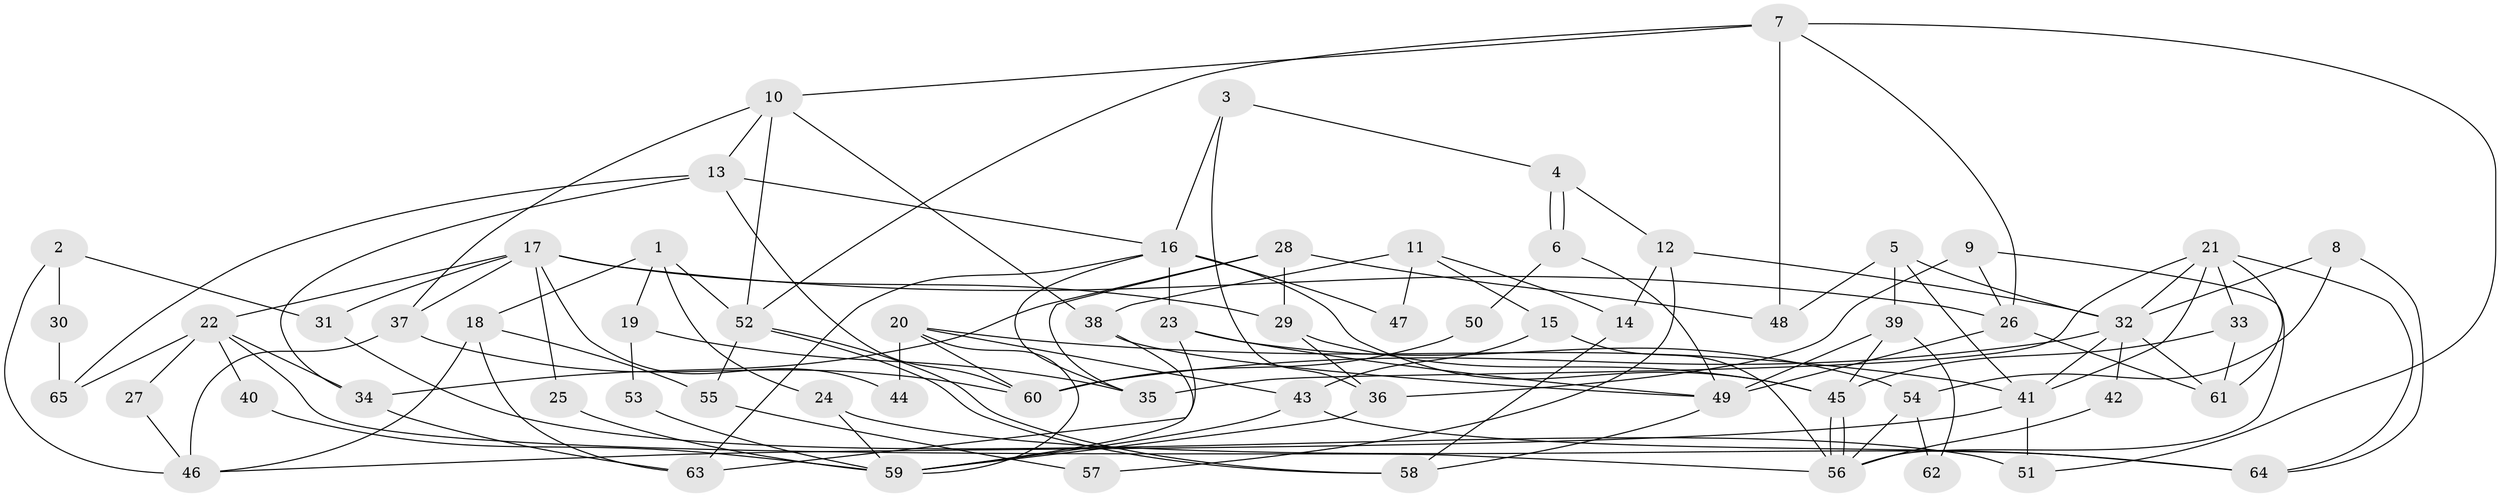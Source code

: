 // Generated by graph-tools (version 1.1) at 2025/50/03/09/25 04:50:52]
// undirected, 65 vertices, 130 edges
graph export_dot {
graph [start="1"]
  node [color=gray90,style=filled];
  1;
  2;
  3;
  4;
  5;
  6;
  7;
  8;
  9;
  10;
  11;
  12;
  13;
  14;
  15;
  16;
  17;
  18;
  19;
  20;
  21;
  22;
  23;
  24;
  25;
  26;
  27;
  28;
  29;
  30;
  31;
  32;
  33;
  34;
  35;
  36;
  37;
  38;
  39;
  40;
  41;
  42;
  43;
  44;
  45;
  46;
  47;
  48;
  49;
  50;
  51;
  52;
  53;
  54;
  55;
  56;
  57;
  58;
  59;
  60;
  61;
  62;
  63;
  64;
  65;
  1 -- 52;
  1 -- 24;
  1 -- 18;
  1 -- 19;
  2 -- 31;
  2 -- 46;
  2 -- 30;
  3 -- 16;
  3 -- 36;
  3 -- 4;
  4 -- 6;
  4 -- 6;
  4 -- 12;
  5 -- 32;
  5 -- 41;
  5 -- 39;
  5 -- 48;
  6 -- 49;
  6 -- 50;
  7 -- 48;
  7 -- 52;
  7 -- 10;
  7 -- 26;
  7 -- 51;
  8 -- 64;
  8 -- 32;
  8 -- 54;
  9 -- 56;
  9 -- 26;
  9 -- 36;
  10 -- 37;
  10 -- 13;
  10 -- 38;
  10 -- 52;
  11 -- 38;
  11 -- 14;
  11 -- 15;
  11 -- 47;
  12 -- 32;
  12 -- 14;
  12 -- 57;
  13 -- 16;
  13 -- 34;
  13 -- 60;
  13 -- 65;
  14 -- 58;
  15 -- 43;
  15 -- 56;
  16 -- 45;
  16 -- 63;
  16 -- 23;
  16 -- 35;
  16 -- 47;
  17 -- 22;
  17 -- 29;
  17 -- 25;
  17 -- 26;
  17 -- 31;
  17 -- 37;
  17 -- 44;
  18 -- 63;
  18 -- 46;
  18 -- 55;
  19 -- 35;
  19 -- 53;
  20 -- 60;
  20 -- 41;
  20 -- 43;
  20 -- 44;
  20 -- 59;
  21 -- 41;
  21 -- 61;
  21 -- 32;
  21 -- 33;
  21 -- 35;
  21 -- 64;
  22 -- 56;
  22 -- 34;
  22 -- 27;
  22 -- 40;
  22 -- 65;
  23 -- 54;
  23 -- 49;
  23 -- 63;
  24 -- 59;
  24 -- 64;
  25 -- 59;
  26 -- 49;
  26 -- 61;
  27 -- 46;
  28 -- 29;
  28 -- 35;
  28 -- 34;
  28 -- 48;
  29 -- 36;
  29 -- 45;
  30 -- 65;
  31 -- 51;
  32 -- 61;
  32 -- 41;
  32 -- 42;
  32 -- 60;
  33 -- 45;
  33 -- 61;
  34 -- 63;
  36 -- 59;
  37 -- 60;
  37 -- 46;
  38 -- 49;
  38 -- 59;
  39 -- 49;
  39 -- 45;
  39 -- 62;
  40 -- 59;
  41 -- 46;
  41 -- 51;
  42 -- 56;
  43 -- 59;
  43 -- 64;
  45 -- 56;
  45 -- 56;
  49 -- 58;
  50 -- 60;
  52 -- 58;
  52 -- 58;
  52 -- 55;
  53 -- 59;
  54 -- 56;
  54 -- 62;
  55 -- 57;
}
